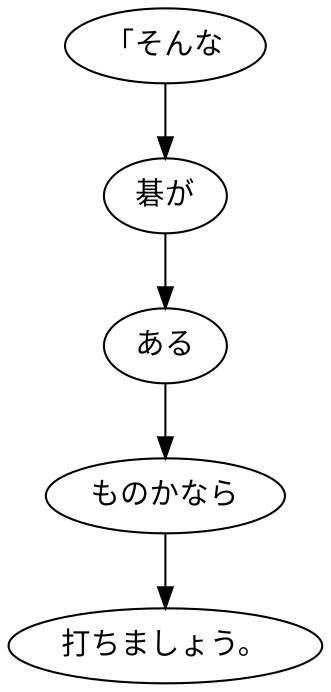 digraph graph7745 {
	node0 [label="「そんな"];
	node1 [label="碁が"];
	node2 [label="ある"];
	node3 [label="ものかなら"];
	node4 [label="打ちましょう。"];
	node0 -> node1;
	node1 -> node2;
	node2 -> node3;
	node3 -> node4;
}
